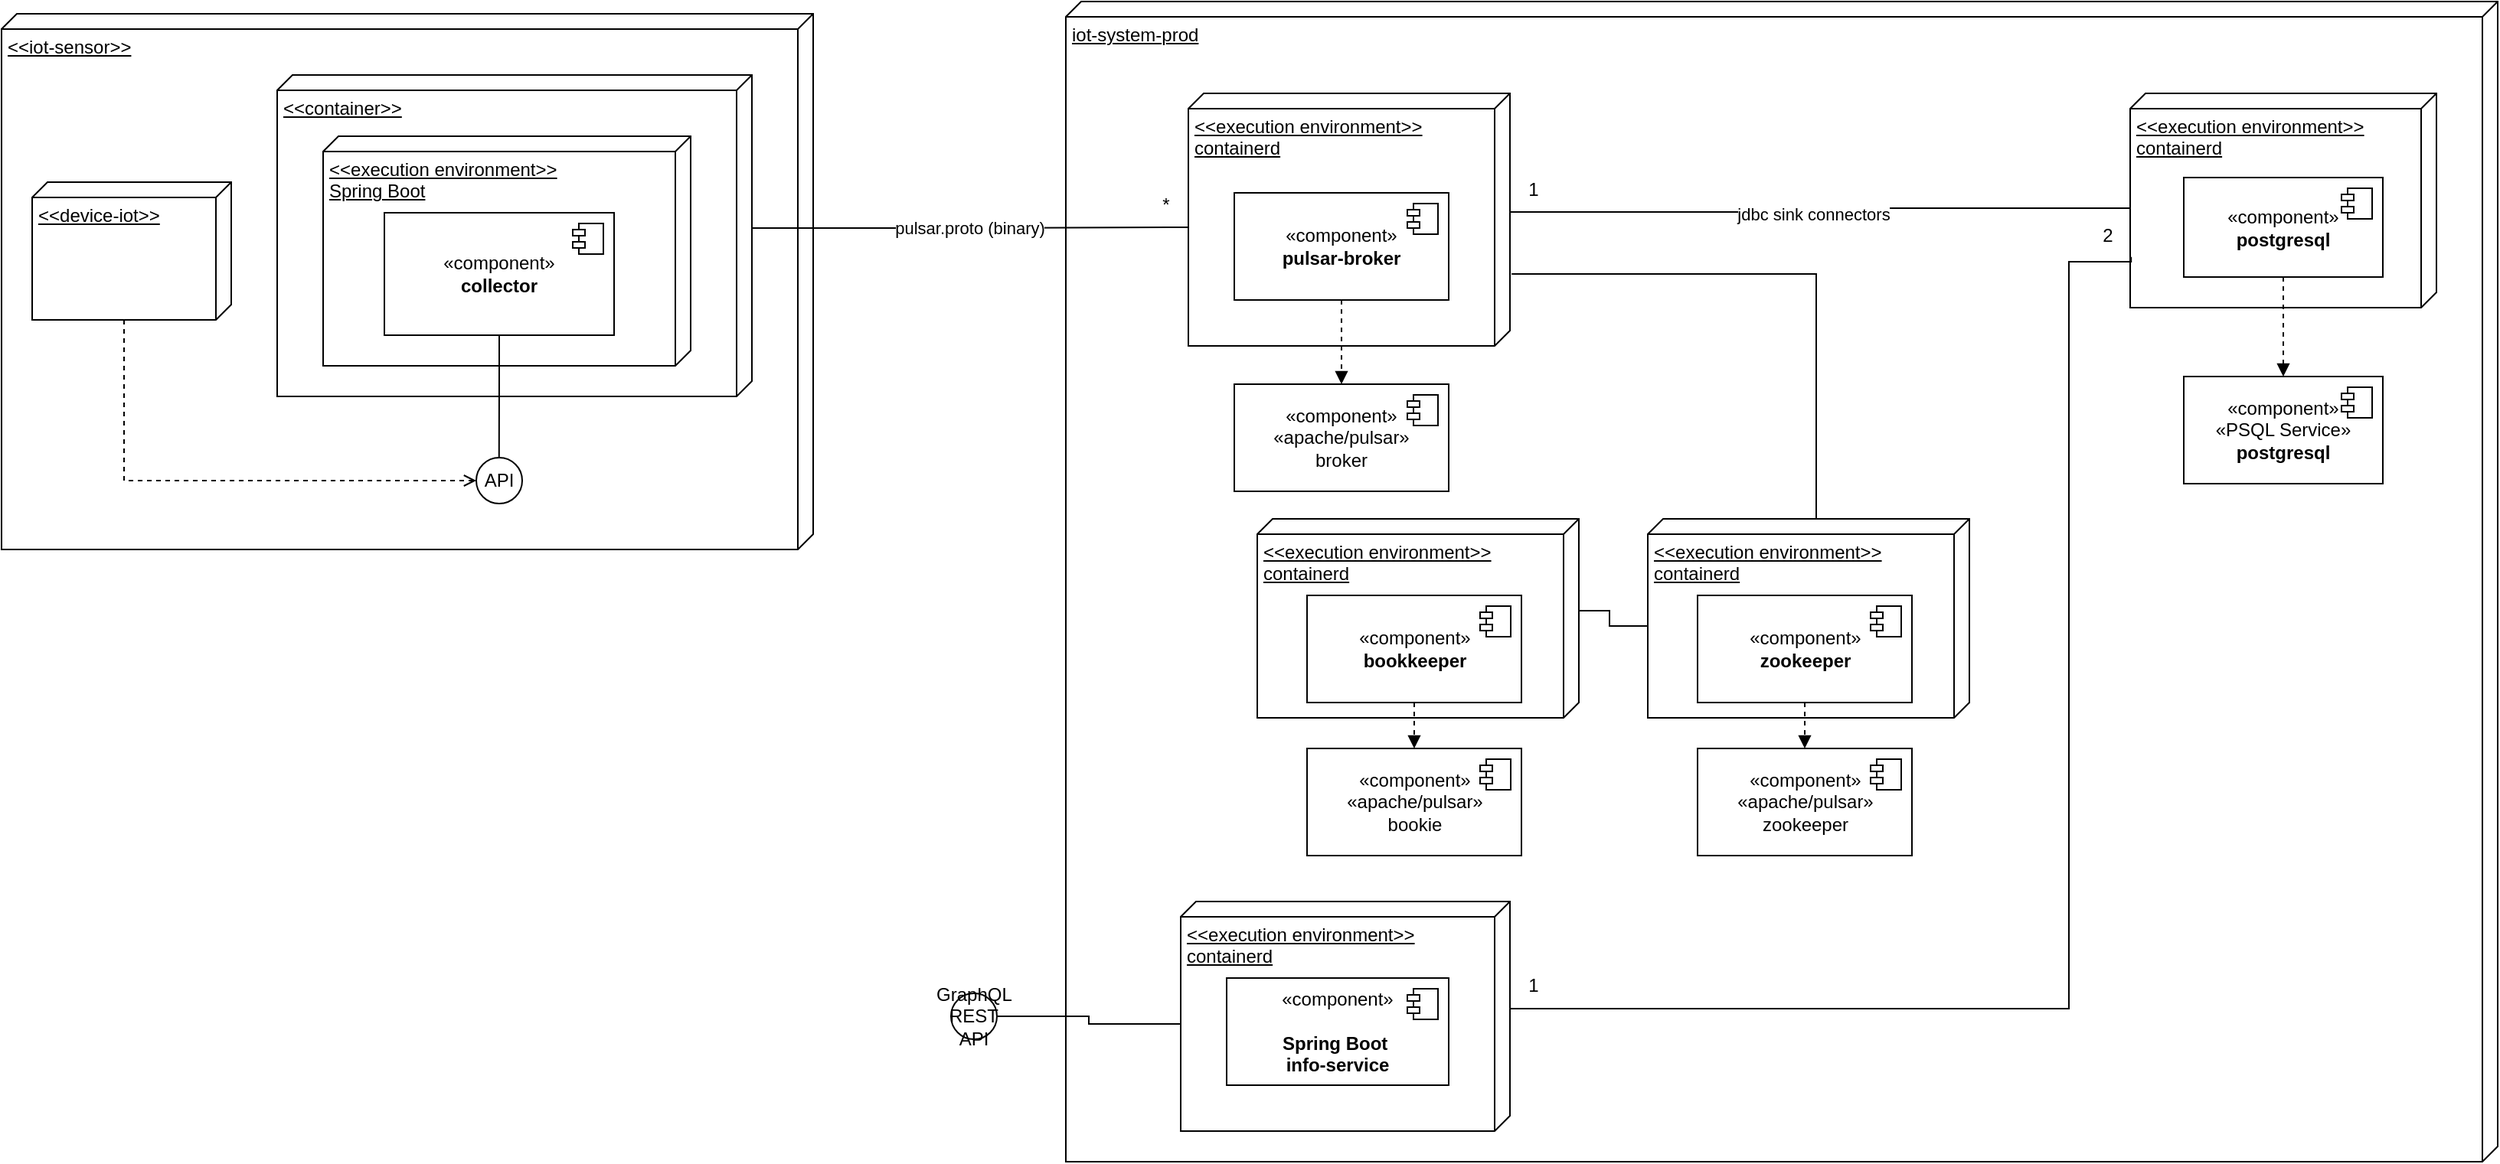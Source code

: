 <mxfile version="27.1.1">
  <diagram name="Page-1" id="Dpn0jNLxXfaoNnfGJ1rZ">
    <mxGraphModel dx="1018" dy="725" grid="1" gridSize="10" guides="1" tooltips="1" connect="1" arrows="1" fold="1" page="1" pageScale="1" pageWidth="850" pageHeight="1100" math="0" shadow="0">
      <root>
        <mxCell id="0" />
        <mxCell id="1" parent="0" />
        <mxCell id="V3tWYPrJEWUXQkAfdmBx-1" value="&amp;lt;&amp;lt;iot-sensor&amp;gt;&amp;gt;" style="verticalAlign=top;align=left;spacingTop=8;spacingLeft=2;spacingRight=12;shape=cube;size=10;direction=south;fontStyle=4;html=1;whiteSpace=wrap;" vertex="1" parent="1">
          <mxGeometry x="110" y="120" width="530" height="350" as="geometry" />
        </mxCell>
        <mxCell id="V3tWYPrJEWUXQkAfdmBx-6" value="&lt;div&gt;&amp;lt;&amp;lt;container&amp;gt;&amp;gt;&lt;/div&gt;" style="verticalAlign=top;align=left;spacingTop=8;spacingLeft=2;spacingRight=12;shape=cube;size=10;direction=south;fontStyle=4;html=1;whiteSpace=wrap;" vertex="1" parent="1">
          <mxGeometry x="290" y="160" width="310" height="210" as="geometry" />
        </mxCell>
        <mxCell id="V3tWYPrJEWUXQkAfdmBx-7" value="&amp;lt;&amp;lt;execution environment&amp;gt;&amp;gt;&lt;div&gt;Spring Boot&lt;/div&gt;" style="verticalAlign=top;align=left;spacingTop=8;spacingLeft=2;spacingRight=12;shape=cube;size=10;direction=south;fontStyle=4;html=1;whiteSpace=wrap;" vertex="1" parent="1">
          <mxGeometry x="320" y="200" width="240" height="150" as="geometry" />
        </mxCell>
        <mxCell id="V3tWYPrJEWUXQkAfdmBx-8" value="«component»&lt;br&gt;&lt;b&gt;collector&lt;/b&gt;" style="html=1;dropTarget=0;whiteSpace=wrap;" vertex="1" parent="1">
          <mxGeometry x="360" y="250" width="150" height="80" as="geometry" />
        </mxCell>
        <mxCell id="V3tWYPrJEWUXQkAfdmBx-9" value="" style="shape=module;jettyWidth=8;jettyHeight=4;" vertex="1" parent="V3tWYPrJEWUXQkAfdmBx-8">
          <mxGeometry x="1" width="20" height="20" relative="1" as="geometry">
            <mxPoint x="-27" y="7" as="offset" />
          </mxGeometry>
        </mxCell>
        <mxCell id="V3tWYPrJEWUXQkAfdmBx-15" value="iot-system-prod" style="verticalAlign=top;align=left;spacingTop=8;spacingLeft=2;spacingRight=12;shape=cube;size=10;direction=south;fontStyle=4;html=1;whiteSpace=wrap;" vertex="1" parent="1">
          <mxGeometry x="805" y="112" width="935" height="758" as="geometry" />
        </mxCell>
        <mxCell id="V3tWYPrJEWUXQkAfdmBx-17" value="&amp;lt;&amp;lt;execution environment&amp;gt;&amp;gt;&lt;div&gt;containerd&lt;/div&gt;&lt;div&gt;&lt;br&gt;&lt;/div&gt;" style="verticalAlign=top;align=left;spacingTop=8;spacingLeft=2;spacingRight=12;shape=cube;size=10;direction=south;fontStyle=4;html=1;whiteSpace=wrap;" vertex="1" parent="1">
          <mxGeometry x="880" y="700" width="215" height="150" as="geometry" />
        </mxCell>
        <mxCell id="V3tWYPrJEWUXQkAfdmBx-21" style="edgeStyle=orthogonalEdgeStyle;rounded=0;orthogonalLoop=1;jettySize=auto;html=1;exitX=0;exitY=0;exitDx=90;exitDy=70;exitPerimeter=0;entryX=0;entryY=0.5;entryDx=0;entryDy=0;dashed=1;endArrow=open;endFill=0;" edge="1" parent="1" source="V3tWYPrJEWUXQkAfdmBx-18" target="V3tWYPrJEWUXQkAfdmBx-20">
          <mxGeometry relative="1" as="geometry" />
        </mxCell>
        <mxCell id="V3tWYPrJEWUXQkAfdmBx-18" value="&amp;lt;&amp;lt;device-iot&amp;gt;&amp;gt;" style="verticalAlign=top;align=left;spacingTop=8;spacingLeft=2;spacingRight=12;shape=cube;size=10;direction=south;fontStyle=4;html=1;whiteSpace=wrap;" vertex="1" parent="1">
          <mxGeometry x="130" y="230" width="130" height="90" as="geometry" />
        </mxCell>
        <mxCell id="V3tWYPrJEWUXQkAfdmBx-19" style="edgeStyle=orthogonalEdgeStyle;rounded=0;orthogonalLoop=1;jettySize=auto;html=1;exitX=0.5;exitY=1;exitDx=0;exitDy=0;entryX=0.829;entryY=0.387;entryDx=0;entryDy=0;entryPerimeter=0;endArrow=none;startFill=0;" edge="1" parent="1" source="V3tWYPrJEWUXQkAfdmBx-8" target="V3tWYPrJEWUXQkAfdmBx-1">
          <mxGeometry relative="1" as="geometry" />
        </mxCell>
        <mxCell id="V3tWYPrJEWUXQkAfdmBx-20" value="API" style="ellipse;whiteSpace=wrap;html=1;aspect=fixed;" vertex="1" parent="1">
          <mxGeometry x="420" y="410" width="30" height="30" as="geometry" />
        </mxCell>
        <mxCell id="V3tWYPrJEWUXQkAfdmBx-22" value="&amp;lt;&amp;lt;execution environment&amp;gt;&amp;gt;&lt;div&gt;containerd&lt;/div&gt;" style="verticalAlign=top;align=left;spacingTop=8;spacingLeft=2;spacingRight=12;shape=cube;size=10;direction=south;fontStyle=4;html=1;whiteSpace=wrap;" vertex="1" parent="1">
          <mxGeometry x="885" y="172" width="210" height="165" as="geometry" />
        </mxCell>
        <mxCell id="V3tWYPrJEWUXQkAfdmBx-27" style="edgeStyle=orthogonalEdgeStyle;rounded=0;orthogonalLoop=1;jettySize=auto;html=1;exitX=0.5;exitY=1;exitDx=0;exitDy=0;endArrow=block;endFill=1;dashed=1;" edge="1" parent="1" source="V3tWYPrJEWUXQkAfdmBx-23" target="V3tWYPrJEWUXQkAfdmBx-25">
          <mxGeometry relative="1" as="geometry" />
        </mxCell>
        <mxCell id="V3tWYPrJEWUXQkAfdmBx-23" value="«component»&lt;br&gt;&lt;b&gt;pulsar-broker&lt;/b&gt;" style="html=1;dropTarget=0;whiteSpace=wrap;" vertex="1" parent="1">
          <mxGeometry x="915" y="237" width="140" height="70" as="geometry" />
        </mxCell>
        <mxCell id="V3tWYPrJEWUXQkAfdmBx-24" value="" style="shape=module;jettyWidth=8;jettyHeight=4;" vertex="1" parent="V3tWYPrJEWUXQkAfdmBx-23">
          <mxGeometry x="1" width="20" height="20" relative="1" as="geometry">
            <mxPoint x="-27" y="7" as="offset" />
          </mxGeometry>
        </mxCell>
        <mxCell id="V3tWYPrJEWUXQkAfdmBx-25" value="«component»&lt;br&gt;«apache/pulsar»&lt;br&gt;&lt;div&gt;broker&lt;br&gt;&lt;/div&gt;" style="html=1;dropTarget=0;whiteSpace=wrap;" vertex="1" parent="1">
          <mxGeometry x="915" y="362" width="140" height="70" as="geometry" />
        </mxCell>
        <mxCell id="V3tWYPrJEWUXQkAfdmBx-26" value="" style="shape=module;jettyWidth=8;jettyHeight=4;" vertex="1" parent="V3tWYPrJEWUXQkAfdmBx-25">
          <mxGeometry x="1" width="20" height="20" relative="1" as="geometry">
            <mxPoint x="-27" y="7" as="offset" />
          </mxGeometry>
        </mxCell>
        <mxCell id="V3tWYPrJEWUXQkAfdmBx-28" style="edgeStyle=orthogonalEdgeStyle;rounded=0;orthogonalLoop=1;jettySize=auto;html=1;exitX=0;exitY=0;exitDx=100;exitDy=0;exitPerimeter=0;entryX=0;entryY=0;entryDx=87.5;entryDy=210;entryPerimeter=0;endArrow=none;startFill=0;" edge="1" parent="1" source="V3tWYPrJEWUXQkAfdmBx-6" target="V3tWYPrJEWUXQkAfdmBx-22">
          <mxGeometry relative="1" as="geometry" />
        </mxCell>
        <mxCell id="V3tWYPrJEWUXQkAfdmBx-30" value="pulsar.proto (binary)" style="edgeLabel;html=1;align=center;verticalAlign=middle;resizable=0;points=[];" vertex="1" connectable="0" parent="V3tWYPrJEWUXQkAfdmBx-28">
          <mxGeometry x="-0.006" relative="1" as="geometry">
            <mxPoint as="offset" />
          </mxGeometry>
        </mxCell>
        <mxCell id="V3tWYPrJEWUXQkAfdmBx-31" value="«component»&lt;div&gt;&lt;br&gt;&lt;b&gt;Spring Boot&amp;nbsp;&lt;/b&gt;&lt;/div&gt;&lt;div&gt;&lt;b&gt;info-service&lt;/b&gt;&lt;/div&gt;" style="html=1;dropTarget=0;whiteSpace=wrap;" vertex="1" parent="1">
          <mxGeometry x="910" y="750" width="145" height="70" as="geometry" />
        </mxCell>
        <mxCell id="V3tWYPrJEWUXQkAfdmBx-32" value="" style="shape=module;jettyWidth=8;jettyHeight=4;" vertex="1" parent="V3tWYPrJEWUXQkAfdmBx-31">
          <mxGeometry x="1" width="20" height="20" relative="1" as="geometry">
            <mxPoint x="-27" y="7" as="offset" />
          </mxGeometry>
        </mxCell>
        <mxCell id="V3tWYPrJEWUXQkAfdmBx-33" value="GraphQL REST API" style="ellipse;whiteSpace=wrap;html=1;aspect=fixed;" vertex="1" parent="1">
          <mxGeometry x="730" y="760" width="30" height="30" as="geometry" />
        </mxCell>
        <mxCell id="V3tWYPrJEWUXQkAfdmBx-34" style="edgeStyle=orthogonalEdgeStyle;rounded=0;orthogonalLoop=1;jettySize=auto;html=1;exitX=1;exitY=0.5;exitDx=0;exitDy=0;entryX=0;entryY=0;entryDx=80;entryDy=215;entryPerimeter=0;endArrow=none;startFill=0;" edge="1" parent="1" source="V3tWYPrJEWUXQkAfdmBx-33" target="V3tWYPrJEWUXQkAfdmBx-17">
          <mxGeometry relative="1" as="geometry" />
        </mxCell>
        <mxCell id="V3tWYPrJEWUXQkAfdmBx-35" value="&amp;lt;&amp;lt;execution environment&amp;gt;&amp;gt;&lt;div&gt;containerd&lt;/div&gt;" style="verticalAlign=top;align=left;spacingTop=8;spacingLeft=2;spacingRight=12;shape=cube;size=10;direction=south;fontStyle=4;html=1;whiteSpace=wrap;" vertex="1" parent="1">
          <mxGeometry x="1500" y="172" width="200" height="140" as="geometry" />
        </mxCell>
        <mxCell id="V3tWYPrJEWUXQkAfdmBx-43" style="edgeStyle=orthogonalEdgeStyle;rounded=0;orthogonalLoop=1;jettySize=auto;html=1;exitX=0.5;exitY=1;exitDx=0;exitDy=0;endArrow=block;endFill=1;dashed=1;" edge="1" parent="1" source="V3tWYPrJEWUXQkAfdmBx-36" target="V3tWYPrJEWUXQkAfdmBx-38">
          <mxGeometry relative="1" as="geometry" />
        </mxCell>
        <mxCell id="V3tWYPrJEWUXQkAfdmBx-36" value="«component»&lt;br&gt;&lt;b&gt;postgresql&lt;/b&gt;" style="html=1;dropTarget=0;whiteSpace=wrap;" vertex="1" parent="1">
          <mxGeometry x="1535" y="227" width="130" height="65" as="geometry" />
        </mxCell>
        <mxCell id="V3tWYPrJEWUXQkAfdmBx-37" value="" style="shape=module;jettyWidth=8;jettyHeight=4;" vertex="1" parent="V3tWYPrJEWUXQkAfdmBx-36">
          <mxGeometry x="1" width="20" height="20" relative="1" as="geometry">
            <mxPoint x="-27" y="7" as="offset" />
          </mxGeometry>
        </mxCell>
        <mxCell id="V3tWYPrJEWUXQkAfdmBx-38" value="«component»&lt;br&gt;«PSQL Service»&lt;div&gt;&lt;b&gt;postgresql&lt;/b&gt;&lt;/div&gt;" style="html=1;dropTarget=0;whiteSpace=wrap;" vertex="1" parent="1">
          <mxGeometry x="1535" y="357" width="130" height="70" as="geometry" />
        </mxCell>
        <mxCell id="V3tWYPrJEWUXQkAfdmBx-39" value="" style="shape=module;jettyWidth=8;jettyHeight=4;" vertex="1" parent="V3tWYPrJEWUXQkAfdmBx-38">
          <mxGeometry x="1" width="20" height="20" relative="1" as="geometry">
            <mxPoint x="-27" y="7" as="offset" />
          </mxGeometry>
        </mxCell>
        <mxCell id="V3tWYPrJEWUXQkAfdmBx-42" value="*" style="text;html=1;align=center;verticalAlign=middle;resizable=0;points=[];autosize=1;strokeColor=none;fillColor=none;" vertex="1" parent="1">
          <mxGeometry x="855" y="230" width="30" height="30" as="geometry" />
        </mxCell>
        <mxCell id="V3tWYPrJEWUXQkAfdmBx-44" style="edgeStyle=orthogonalEdgeStyle;rounded=0;orthogonalLoop=1;jettySize=auto;html=1;exitX=0;exitY=0;exitDx=77.5;exitDy=0;exitPerimeter=0;entryX=0;entryY=0;entryDx=75;entryDy=200;entryPerimeter=0;endArrow=none;startFill=0;" edge="1" parent="1" source="V3tWYPrJEWUXQkAfdmBx-22" target="V3tWYPrJEWUXQkAfdmBx-35">
          <mxGeometry relative="1" as="geometry" />
        </mxCell>
        <mxCell id="V3tWYPrJEWUXQkAfdmBx-48" value="jdbc sink connectors" style="edgeLabel;html=1;align=center;verticalAlign=middle;resizable=0;points=[];" vertex="1" connectable="0" parent="V3tWYPrJEWUXQkAfdmBx-44">
          <mxGeometry x="-0.027" y="-1" relative="1" as="geometry">
            <mxPoint as="offset" />
          </mxGeometry>
        </mxCell>
        <mxCell id="V3tWYPrJEWUXQkAfdmBx-45" value="2" style="text;html=1;align=center;verticalAlign=middle;resizable=0;points=[];autosize=1;strokeColor=none;fillColor=none;" vertex="1" parent="1">
          <mxGeometry x="1470" y="250" width="30" height="30" as="geometry" />
        </mxCell>
        <mxCell id="V3tWYPrJEWUXQkAfdmBx-47" value="1" style="text;html=1;align=center;verticalAlign=middle;resizable=0;points=[];autosize=1;strokeColor=none;fillColor=none;" vertex="1" parent="1">
          <mxGeometry x="1095" y="220" width="30" height="30" as="geometry" />
        </mxCell>
        <mxCell id="V3tWYPrJEWUXQkAfdmBx-49" style="edgeStyle=orthogonalEdgeStyle;rounded=0;orthogonalLoop=1;jettySize=auto;html=1;exitX=0;exitY=0;exitDx=70;exitDy=0;exitPerimeter=0;entryX=0.763;entryY=0.997;entryDx=0;entryDy=0;entryPerimeter=0;endArrow=none;startFill=0;" edge="1" parent="1" source="V3tWYPrJEWUXQkAfdmBx-17" target="V3tWYPrJEWUXQkAfdmBx-35">
          <mxGeometry relative="1" as="geometry">
            <Array as="points">
              <mxPoint x="1460" y="770" />
              <mxPoint x="1460" y="282" />
              <mxPoint x="1501" y="282" />
            </Array>
          </mxGeometry>
        </mxCell>
        <mxCell id="V3tWYPrJEWUXQkAfdmBx-50" value="1" style="text;html=1;align=center;verticalAlign=middle;resizable=0;points=[];autosize=1;strokeColor=none;fillColor=none;" vertex="1" parent="1">
          <mxGeometry x="1095" y="740" width="30" height="30" as="geometry" />
        </mxCell>
        <mxCell id="V3tWYPrJEWUXQkAfdmBx-51" value="&amp;lt;&amp;lt;execution environment&amp;gt;&amp;gt;&lt;div&gt;containerd&lt;/div&gt;&lt;div&gt;&lt;br&gt;&lt;/div&gt;" style="verticalAlign=top;align=left;spacingTop=8;spacingLeft=2;spacingRight=12;shape=cube;size=10;direction=south;fontStyle=4;html=1;whiteSpace=wrap;" vertex="1" parent="1">
          <mxGeometry x="930" y="450" width="210" height="130" as="geometry" />
        </mxCell>
        <mxCell id="V3tWYPrJEWUXQkAfdmBx-56" style="edgeStyle=orthogonalEdgeStyle;rounded=0;orthogonalLoop=1;jettySize=auto;html=1;exitX=0.5;exitY=1;exitDx=0;exitDy=0;entryX=0.5;entryY=0;entryDx=0;entryDy=0;dashed=1;endArrow=block;endFill=1;" edge="1" parent="1" source="V3tWYPrJEWUXQkAfdmBx-52" target="V3tWYPrJEWUXQkAfdmBx-54">
          <mxGeometry relative="1" as="geometry" />
        </mxCell>
        <mxCell id="V3tWYPrJEWUXQkAfdmBx-52" value="«component»&lt;br&gt;&lt;b&gt;bookkeeper&lt;/b&gt;" style="html=1;dropTarget=0;whiteSpace=wrap;" vertex="1" parent="1">
          <mxGeometry x="962.5" y="500" width="140" height="70" as="geometry" />
        </mxCell>
        <mxCell id="V3tWYPrJEWUXQkAfdmBx-53" value="" style="shape=module;jettyWidth=8;jettyHeight=4;" vertex="1" parent="V3tWYPrJEWUXQkAfdmBx-52">
          <mxGeometry x="1" width="20" height="20" relative="1" as="geometry">
            <mxPoint x="-27" y="7" as="offset" />
          </mxGeometry>
        </mxCell>
        <mxCell id="V3tWYPrJEWUXQkAfdmBx-54" value="«component»&lt;br&gt;«apache/pulsar»&lt;br&gt;&lt;div&gt;bookie&lt;/div&gt;" style="html=1;dropTarget=0;whiteSpace=wrap;" vertex="1" parent="1">
          <mxGeometry x="962.5" y="600" width="140" height="70" as="geometry" />
        </mxCell>
        <mxCell id="V3tWYPrJEWUXQkAfdmBx-55" value="" style="shape=module;jettyWidth=8;jettyHeight=4;" vertex="1" parent="V3tWYPrJEWUXQkAfdmBx-54">
          <mxGeometry x="1" width="20" height="20" relative="1" as="geometry">
            <mxPoint x="-27" y="7" as="offset" />
          </mxGeometry>
        </mxCell>
        <mxCell id="V3tWYPrJEWUXQkAfdmBx-57" value="&amp;lt;&amp;lt;execution environment&amp;gt;&amp;gt;&lt;div&gt;containerd&lt;/div&gt;&lt;div&gt;&lt;br&gt;&lt;/div&gt;" style="verticalAlign=top;align=left;spacingTop=8;spacingLeft=2;spacingRight=12;shape=cube;size=10;direction=south;fontStyle=4;html=1;whiteSpace=wrap;" vertex="1" parent="1">
          <mxGeometry x="1185" y="450" width="210" height="130" as="geometry" />
        </mxCell>
        <mxCell id="V3tWYPrJEWUXQkAfdmBx-58" style="edgeStyle=orthogonalEdgeStyle;rounded=0;orthogonalLoop=1;jettySize=auto;html=1;exitX=0.5;exitY=1;exitDx=0;exitDy=0;entryX=0.5;entryY=0;entryDx=0;entryDy=0;dashed=1;endArrow=block;endFill=1;" edge="1" parent="1" source="V3tWYPrJEWUXQkAfdmBx-59" target="V3tWYPrJEWUXQkAfdmBx-61">
          <mxGeometry relative="1" as="geometry" />
        </mxCell>
        <mxCell id="V3tWYPrJEWUXQkAfdmBx-59" value="«component»&lt;br&gt;&lt;b&gt;zookeeper&lt;/b&gt;" style="html=1;dropTarget=0;whiteSpace=wrap;" vertex="1" parent="1">
          <mxGeometry x="1217.5" y="500" width="140" height="70" as="geometry" />
        </mxCell>
        <mxCell id="V3tWYPrJEWUXQkAfdmBx-60" value="" style="shape=module;jettyWidth=8;jettyHeight=4;" vertex="1" parent="V3tWYPrJEWUXQkAfdmBx-59">
          <mxGeometry x="1" width="20" height="20" relative="1" as="geometry">
            <mxPoint x="-27" y="7" as="offset" />
          </mxGeometry>
        </mxCell>
        <mxCell id="V3tWYPrJEWUXQkAfdmBx-61" value="«component»&lt;br&gt;&lt;div&gt;«apache/pulsar»&lt;br&gt;zookeeper&lt;/div&gt;" style="html=1;dropTarget=0;whiteSpace=wrap;" vertex="1" parent="1">
          <mxGeometry x="1217.5" y="600" width="140" height="70" as="geometry" />
        </mxCell>
        <mxCell id="V3tWYPrJEWUXQkAfdmBx-62" value="" style="shape=module;jettyWidth=8;jettyHeight=4;" vertex="1" parent="V3tWYPrJEWUXQkAfdmBx-61">
          <mxGeometry x="1" width="20" height="20" relative="1" as="geometry">
            <mxPoint x="-27" y="7" as="offset" />
          </mxGeometry>
        </mxCell>
        <mxCell id="V3tWYPrJEWUXQkAfdmBx-63" style="edgeStyle=orthogonalEdgeStyle;rounded=0;orthogonalLoop=1;jettySize=auto;html=1;exitX=0;exitY=0;exitDx=70;exitDy=210;exitPerimeter=0;entryX=0;entryY=0;entryDx=60;entryDy=0;entryPerimeter=0;endArrow=none;startFill=0;" edge="1" parent="1" source="V3tWYPrJEWUXQkAfdmBx-57" target="V3tWYPrJEWUXQkAfdmBx-51">
          <mxGeometry relative="1" as="geometry">
            <Array as="points">
              <mxPoint x="1160" y="520" />
              <mxPoint x="1160" y="510" />
            </Array>
          </mxGeometry>
        </mxCell>
        <mxCell id="V3tWYPrJEWUXQkAfdmBx-64" style="edgeStyle=orthogonalEdgeStyle;rounded=0;orthogonalLoop=1;jettySize=auto;html=1;exitX=0.715;exitY=-0.005;exitDx=0;exitDy=0;exitPerimeter=0;entryX=0;entryY=0;entryDx=0;entryDy=100;entryPerimeter=0;endArrow=none;startFill=0;" edge="1" parent="1" source="V3tWYPrJEWUXQkAfdmBx-22" target="V3tWYPrJEWUXQkAfdmBx-57">
          <mxGeometry relative="1" as="geometry" />
        </mxCell>
      </root>
    </mxGraphModel>
  </diagram>
</mxfile>
